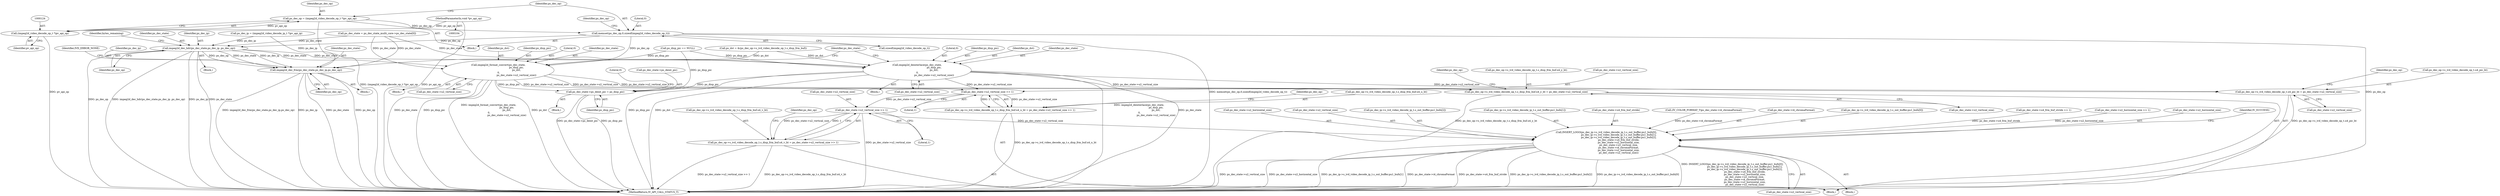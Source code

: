 digraph "0_Android_a86eb798d077b9b25c8f8c77e3c02c2f287c1ce7@API" {
"1000126" [label="(Call,memset(ps_dec_op,0,sizeof(impeg2d_video_decode_op_t)))"];
"1000121" [label="(Call,ps_dec_op = (impeg2d_video_decode_op_t *)pv_api_op)"];
"1000123" [label="(Call,(impeg2d_video_decode_op_t *)pv_api_op)"];
"1000107" [label="(MethodParameterIn,void *pv_api_op)"];
"1000331" [label="(Call,impeg2d_dec_hdr(ps_dec_state,ps_dec_ip ,ps_dec_op))"];
"1000700" [label="(Call,impeg2d_deinterlace(ps_dec_state,\n                                            ps_disp_pic,\n                                            ps_dst,\n 0,\n                                            ps_dec_state->u2_vertical_size))"];
"1000738" [label="(Call,ps_dec_state->ps_deint_pic = ps_disp_pic)"];
"1000757" [label="(Call,ps_dec_op->s_ivd_video_decode_op_t.u4_pic_ht = ps_dec_state->u2_vertical_size)"];
"1000851" [label="(Call,ps_dec_op->s_ivd_video_decode_op_t.s_disp_frm_buf.u4_y_ht = ps_dec_state->u2_vertical_size)"];
"1000896" [label="(Call,ps_dec_state->u2_vertical_size >> 1)"];
"1000888" [label="(Call,ps_dec_op->s_ivd_video_decode_op_t.s_disp_frm_buf.u4_u_ht = ps_dec_state->u2_vertical_size >> 1)"];
"1000935" [label="(Call,ps_dec_state->u2_vertical_size >> 1)"];
"1000927" [label="(Call,ps_dec_op->s_ivd_video_decode_op_t.s_disp_frm_buf.u4_v_ht = ps_dec_state->u2_vertical_size >> 1)"];
"1001040" [label="(Call,INSERT_LOGO(ps_dec_ip->s_ivd_video_decode_ip_t.s_out_buffer.pu1_bufs[0],\n                                ps_dec_ip->s_ivd_video_decode_ip_t.s_out_buffer.pu1_bufs[1],\n                                ps_dec_ip->s_ivd_video_decode_ip_t.s_out_buffer.pu1_bufs[2],\n                                ps_dec_state->u4_frm_buf_stride,\n                                ps_dec_state->u2_horizontal_size,\n                                ps_dec_state->u2_vertical_size,\n                                ps_dec_state->i4_chromaFormat,\n                                ps_dec_state->u2_horizontal_size,\n                                ps_dec_state->u2_vertical_size))"];
"1000710" [label="(Call,impeg2d_format_convert(ps_dec_state,\n                                               ps_disp_pic,\n                                               ps_dst,\n 0,\n                                               ps_dec_state->u2_vertical_size))"];
"1001419" [label="(Call,impeg2d_dec_frm(ps_dec_state,ps_dec_ip,ps_dec_op))"];
"1001041" [label="(Call,ps_dec_ip->s_ivd_video_decode_ip_t.s_out_buffer.pu1_bufs[0])"];
"1000700" [label="(Call,impeg2d_deinterlace(ps_dec_state,\n                                            ps_disp_pic,\n                                            ps_dst,\n 0,\n                                            ps_dec_state->u2_vertical_size))"];
"1000129" [label="(Call,sizeof(impeg2d_video_decode_op_t))"];
"1001422" [label="(Identifier,ps_dec_op)"];
"1000330" [label="(Block,)"];
"1000922" [label="(Call,ps_dec_state->u4_frm_buf_stride >> 1)"];
"1000859" [label="(Call,ps_dec_state->u2_vertical_size)"];
"1000336" [label="(Identifier,bytes_remaining)"];
"1000909" [label="(Call,ps_dec_state->u2_horizontal_size >> 1)"];
"1000742" [label="(Identifier,ps_disp_pic)"];
"1000517" [label="(Block,)"];
"1000896" [label="(Call,ps_dec_state->u2_vertical_size >> 1)"];
"1000944" [label="(Identifier,ps_dec_op)"];
"1001071" [label="(Call,ps_dec_state->u2_horizontal_size)"];
"1000722" [label="(Block,)"];
"1001419" [label="(Call,impeg2d_dec_frm(ps_dec_state,ps_dec_ip,ps_dec_op))"];
"1000866" [label="(Identifier,ps_dec_op)"];
"1000852" [label="(Call,ps_dec_op->s_ivd_video_decode_op_t.s_disp_frm_buf.u4_y_ht)"];
"1000758" [label="(Call,ps_dec_op->s_ivd_video_decode_op_t.u4_pic_ht)"];
"1000763" [label="(Call,ps_dec_state->u2_vertical_size)"];
"1001087" [label="(Identifier,IV_SUCCESS)"];
"1001689" [label="(MethodReturn,IV_API_CALL_STATUS_T)"];
"1000122" [label="(Identifier,ps_dec_op)"];
"1000710" [label="(Call,impeg2d_format_convert(ps_dec_state,\n                                               ps_disp_pic,\n                                               ps_dst,\n 0,\n                                               ps_dec_state->u2_vertical_size))"];
"1000127" [label="(Identifier,ps_dec_op)"];
"1001420" [label="(Identifier,ps_dec_state)"];
"1001080" [label="(Call,ps_dec_state->u2_horizontal_size)"];
"1000712" [label="(Identifier,ps_disp_pic)"];
"1001425" [label="(Identifier,IVD_ERROR_NONE)"];
"1000745" [label="(Literal,0)"];
"1001074" [label="(Call,ps_dec_state->u2_vertical_size)"];
"1000713" [label="(Identifier,ps_dst)"];
"1000704" [label="(Literal,0)"];
"1000170" [label="(Call,ps_dec_state = ps_dec_state_multi_core->ps_dec_state[0])"];
"1001059" [label="(Call,ps_dec_ip->s_ivd_video_decode_ip_t.s_out_buffer.pu1_bufs[2])"];
"1000331" [label="(Call,impeg2d_dec_hdr(ps_dec_state,ps_dec_ip ,ps_dec_op))"];
"1000757" [label="(Call,ps_dec_op->s_ivd_video_decode_op_t.u4_pic_ht = ps_dec_state->u2_vertical_size)"];
"1000128" [label="(Literal,0)"];
"1000720" [label="(Identifier,ps_dec_state)"];
"1000134" [label="(Identifier,ps_dec_op)"];
"1000505" [label="(Call,ps_disp_pic == NULL)"];
"1000334" [label="(Identifier,ps_dec_op)"];
"1001039" [label="(Block,)"];
"1000739" [label="(Call,ps_dec_state->ps_deint_pic)"];
"1000928" [label="(Call,ps_dec_op->s_ivd_video_decode_op_t.s_disp_frm_buf.u4_v_ht)"];
"1000126" [label="(Call,memset(ps_dec_op,0,sizeof(impeg2d_video_decode_op_t)))"];
"1001040" [label="(Call,INSERT_LOGO(ps_dec_ip->s_ivd_video_decode_ip_t.s_out_buffer.pu1_bufs[0],\n                                ps_dec_ip->s_ivd_video_decode_ip_t.s_out_buffer.pu1_bufs[1],\n                                ps_dec_ip->s_ivd_video_decode_ip_t.s_out_buffer.pu1_bufs[2],\n                                ps_dec_state->u4_frm_buf_stride,\n                                ps_dec_state->u2_horizontal_size,\n                                ps_dec_state->u2_vertical_size,\n                                ps_dec_state->i4_chromaFormat,\n                                ps_dec_state->u2_horizontal_size,\n                                ps_dec_state->u2_vertical_size))"];
"1000905" [label="(Identifier,ps_dec_op)"];
"1000699" [label="(Block,)"];
"1000332" [label="(Identifier,ps_dec_state)"];
"1001083" [label="(Call,ps_dec_state->u2_vertical_size)"];
"1000705" [label="(Call,ps_dec_state->u2_vertical_size)"];
"1001050" [label="(Call,ps_dec_ip->s_ivd_video_decode_ip_t.s_out_buffer.pu1_bufs[1])"];
"1000927" [label="(Call,ps_dec_op->s_ivd_video_decode_op_t.s_disp_frm_buf.u4_v_ht = ps_dec_state->u2_vertical_size >> 1)"];
"1001068" [label="(Call,ps_dec_state->u4_frm_buf_stride)"];
"1000889" [label="(Call,ps_dec_op->s_ivd_video_decode_op_t.s_disp_frm_buf.u4_u_ht)"];
"1000939" [label="(Literal,1)"];
"1000123" [label="(Call,(impeg2d_video_decode_op_t *)pv_api_op)"];
"1000702" [label="(Identifier,ps_disp_pic)"];
"1000769" [label="(Identifier,ps_dec_op)"];
"1000900" [label="(Literal,1)"];
"1000703" [label="(Identifier,ps_dst)"];
"1000121" [label="(Call,ps_dec_op = (impeg2d_video_decode_op_t *)pv_api_op)"];
"1000681" [label="(Call,ps_dst = &(ps_dec_op->s_ivd_video_decode_op_t.s_disp_frm_buf))"];
"1001421" [label="(Identifier,ps_dec_ip)"];
"1000806" [label="(Call,(IV_COLOR_FORMAT_T)ps_dec_state->i4_chromaFormat)"];
"1000897" [label="(Call,ps_dec_state->u2_vertical_size)"];
"1000851" [label="(Call,ps_dec_op->s_ivd_video_decode_op_t.s_disp_frm_buf.u4_y_ht = ps_dec_state->u2_vertical_size)"];
"1000714" [label="(Literal,0)"];
"1000936" [label="(Call,ps_dec_state->u2_vertical_size)"];
"1001413" [label="(Block,)"];
"1000125" [label="(Identifier,pv_api_op)"];
"1000107" [label="(MethodParameterIn,void *pv_api_op)"];
"1000711" [label="(Identifier,ps_dec_state)"];
"1000935" [label="(Call,ps_dec_state->u2_vertical_size >> 1)"];
"1000888" [label="(Call,ps_dec_op->s_ivd_video_decode_op_t.s_disp_frm_buf.u4_u_ht = ps_dec_state->u2_vertical_size >> 1)"];
"1000709" [label="(Block,)"];
"1000116" [label="(Call,ps_dec_ip = (impeg2d_video_decode_ip_t *)pv_api_ip)"];
"1000333" [label="(Identifier,ps_dec_ip)"];
"1000701" [label="(Identifier,ps_dec_state)"];
"1000108" [label="(Block,)"];
"1000738" [label="(Call,ps_dec_state->ps_deint_pic = ps_disp_pic)"];
"1001077" [label="(Call,ps_dec_state->i4_chromaFormat)"];
"1000715" [label="(Call,ps_dec_state->u2_vertical_size)"];
"1000126" -> "1000108"  [label="AST: "];
"1000126" -> "1000129"  [label="CFG: "];
"1000127" -> "1000126"  [label="AST: "];
"1000128" -> "1000126"  [label="AST: "];
"1000129" -> "1000126"  [label="AST: "];
"1000134" -> "1000126"  [label="CFG: "];
"1000126" -> "1001689"  [label="DDG: memset(ps_dec_op,0,sizeof(impeg2d_video_decode_op_t))"];
"1000126" -> "1001689"  [label="DDG: ps_dec_op"];
"1000121" -> "1000126"  [label="DDG: ps_dec_op"];
"1000126" -> "1000331"  [label="DDG: ps_dec_op"];
"1000126" -> "1001419"  [label="DDG: ps_dec_op"];
"1000121" -> "1000108"  [label="AST: "];
"1000121" -> "1000123"  [label="CFG: "];
"1000122" -> "1000121"  [label="AST: "];
"1000123" -> "1000121"  [label="AST: "];
"1000127" -> "1000121"  [label="CFG: "];
"1000121" -> "1001689"  [label="DDG: (impeg2d_video_decode_op_t *)pv_api_op"];
"1000123" -> "1000121"  [label="DDG: pv_api_op"];
"1000123" -> "1000125"  [label="CFG: "];
"1000124" -> "1000123"  [label="AST: "];
"1000125" -> "1000123"  [label="AST: "];
"1000123" -> "1001689"  [label="DDG: pv_api_op"];
"1000107" -> "1000123"  [label="DDG: pv_api_op"];
"1000107" -> "1000104"  [label="AST: "];
"1000107" -> "1001689"  [label="DDG: pv_api_op"];
"1000331" -> "1000330"  [label="AST: "];
"1000331" -> "1000334"  [label="CFG: "];
"1000332" -> "1000331"  [label="AST: "];
"1000333" -> "1000331"  [label="AST: "];
"1000334" -> "1000331"  [label="AST: "];
"1000336" -> "1000331"  [label="CFG: "];
"1000331" -> "1001689"  [label="DDG: ps_dec_op"];
"1000331" -> "1001689"  [label="DDG: impeg2d_dec_hdr(ps_dec_state,ps_dec_ip ,ps_dec_op)"];
"1000331" -> "1001689"  [label="DDG: ps_dec_ip"];
"1000331" -> "1001689"  [label="DDG: ps_dec_state"];
"1000170" -> "1000331"  [label="DDG: ps_dec_state"];
"1000116" -> "1000331"  [label="DDG: ps_dec_ip"];
"1000331" -> "1000700"  [label="DDG: ps_dec_state"];
"1000331" -> "1000710"  [label="DDG: ps_dec_state"];
"1000331" -> "1001419"  [label="DDG: ps_dec_state"];
"1000331" -> "1001419"  [label="DDG: ps_dec_ip"];
"1000331" -> "1001419"  [label="DDG: ps_dec_op"];
"1000700" -> "1000699"  [label="AST: "];
"1000700" -> "1000705"  [label="CFG: "];
"1000701" -> "1000700"  [label="AST: "];
"1000702" -> "1000700"  [label="AST: "];
"1000703" -> "1000700"  [label="AST: "];
"1000704" -> "1000700"  [label="AST: "];
"1000705" -> "1000700"  [label="AST: "];
"1000720" -> "1000700"  [label="CFG: "];
"1000700" -> "1001689"  [label="DDG: impeg2d_deinterlace(ps_dec_state,\n                                            ps_disp_pic,\n                                            ps_dst,\n 0,\n                                            ps_dec_state->u2_vertical_size)"];
"1000700" -> "1001689"  [label="DDG: ps_dec_state"];
"1000700" -> "1001689"  [label="DDG: ps_disp_pic"];
"1000700" -> "1001689"  [label="DDG: ps_dst"];
"1000170" -> "1000700"  [label="DDG: ps_dec_state"];
"1000505" -> "1000700"  [label="DDG: ps_disp_pic"];
"1000681" -> "1000700"  [label="DDG: ps_dst"];
"1000700" -> "1000738"  [label="DDG: ps_disp_pic"];
"1000700" -> "1000757"  [label="DDG: ps_dec_state->u2_vertical_size"];
"1000700" -> "1000851"  [label="DDG: ps_dec_state->u2_vertical_size"];
"1000700" -> "1000896"  [label="DDG: ps_dec_state->u2_vertical_size"];
"1000738" -> "1000722"  [label="AST: "];
"1000738" -> "1000742"  [label="CFG: "];
"1000739" -> "1000738"  [label="AST: "];
"1000742" -> "1000738"  [label="AST: "];
"1000745" -> "1000738"  [label="CFG: "];
"1000738" -> "1001689"  [label="DDG: ps_disp_pic"];
"1000738" -> "1001689"  [label="DDG: ps_dec_state->ps_deint_pic"];
"1000710" -> "1000738"  [label="DDG: ps_disp_pic"];
"1000505" -> "1000738"  [label="DDG: ps_disp_pic"];
"1000757" -> "1000517"  [label="AST: "];
"1000757" -> "1000763"  [label="CFG: "];
"1000758" -> "1000757"  [label="AST: "];
"1000763" -> "1000757"  [label="AST: "];
"1000769" -> "1000757"  [label="CFG: "];
"1000757" -> "1001689"  [label="DDG: ps_dec_op->s_ivd_video_decode_op_t.u4_pic_ht"];
"1000710" -> "1000757"  [label="DDG: ps_dec_state->u2_vertical_size"];
"1000851" -> "1000517"  [label="AST: "];
"1000851" -> "1000859"  [label="CFG: "];
"1000852" -> "1000851"  [label="AST: "];
"1000859" -> "1000851"  [label="AST: "];
"1000866" -> "1000851"  [label="CFG: "];
"1000851" -> "1001689"  [label="DDG: ps_dec_op->s_ivd_video_decode_op_t.s_disp_frm_buf.u4_y_ht"];
"1000710" -> "1000851"  [label="DDG: ps_dec_state->u2_vertical_size"];
"1000896" -> "1000888"  [label="AST: "];
"1000896" -> "1000900"  [label="CFG: "];
"1000897" -> "1000896"  [label="AST: "];
"1000900" -> "1000896"  [label="AST: "];
"1000888" -> "1000896"  [label="CFG: "];
"1000896" -> "1000888"  [label="DDG: ps_dec_state->u2_vertical_size"];
"1000896" -> "1000888"  [label="DDG: 1"];
"1000710" -> "1000896"  [label="DDG: ps_dec_state->u2_vertical_size"];
"1000896" -> "1000935"  [label="DDG: ps_dec_state->u2_vertical_size"];
"1000888" -> "1000517"  [label="AST: "];
"1000889" -> "1000888"  [label="AST: "];
"1000905" -> "1000888"  [label="CFG: "];
"1000888" -> "1001689"  [label="DDG: ps_dec_op->s_ivd_video_decode_op_t.s_disp_frm_buf.u4_u_ht"];
"1000935" -> "1000927"  [label="AST: "];
"1000935" -> "1000939"  [label="CFG: "];
"1000936" -> "1000935"  [label="AST: "];
"1000939" -> "1000935"  [label="AST: "];
"1000927" -> "1000935"  [label="CFG: "];
"1000935" -> "1001689"  [label="DDG: ps_dec_state->u2_vertical_size"];
"1000935" -> "1000927"  [label="DDG: ps_dec_state->u2_vertical_size"];
"1000935" -> "1000927"  [label="DDG: 1"];
"1000935" -> "1001040"  [label="DDG: ps_dec_state->u2_vertical_size"];
"1000927" -> "1000517"  [label="AST: "];
"1000928" -> "1000927"  [label="AST: "];
"1000944" -> "1000927"  [label="CFG: "];
"1000927" -> "1001689"  [label="DDG: ps_dec_state->u2_vertical_size >> 1"];
"1000927" -> "1001689"  [label="DDG: ps_dec_op->s_ivd_video_decode_op_t.s_disp_frm_buf.u4_v_ht"];
"1001040" -> "1001039"  [label="AST: "];
"1001040" -> "1001083"  [label="CFG: "];
"1001041" -> "1001040"  [label="AST: "];
"1001050" -> "1001040"  [label="AST: "];
"1001059" -> "1001040"  [label="AST: "];
"1001068" -> "1001040"  [label="AST: "];
"1001071" -> "1001040"  [label="AST: "];
"1001074" -> "1001040"  [label="AST: "];
"1001077" -> "1001040"  [label="AST: "];
"1001080" -> "1001040"  [label="AST: "];
"1001083" -> "1001040"  [label="AST: "];
"1001087" -> "1001040"  [label="CFG: "];
"1001040" -> "1001689"  [label="DDG: ps_dec_ip->s_ivd_video_decode_ip_t.s_out_buffer.pu1_bufs[0]"];
"1001040" -> "1001689"  [label="DDG: INSERT_LOGO(ps_dec_ip->s_ivd_video_decode_ip_t.s_out_buffer.pu1_bufs[0],\n                                ps_dec_ip->s_ivd_video_decode_ip_t.s_out_buffer.pu1_bufs[1],\n                                ps_dec_ip->s_ivd_video_decode_ip_t.s_out_buffer.pu1_bufs[2],\n                                ps_dec_state->u4_frm_buf_stride,\n                                ps_dec_state->u2_horizontal_size,\n                                ps_dec_state->u2_vertical_size,\n                                ps_dec_state->i4_chromaFormat,\n                                ps_dec_state->u2_horizontal_size,\n                                ps_dec_state->u2_vertical_size)"];
"1001040" -> "1001689"  [label="DDG: ps_dec_state->u2_vertical_size"];
"1001040" -> "1001689"  [label="DDG: ps_dec_state->u2_horizontal_size"];
"1001040" -> "1001689"  [label="DDG: ps_dec_ip->s_ivd_video_decode_ip_t.s_out_buffer.pu1_bufs[1]"];
"1001040" -> "1001689"  [label="DDG: ps_dec_state->i4_chromaFormat"];
"1001040" -> "1001689"  [label="DDG: ps_dec_state->u4_frm_buf_stride"];
"1001040" -> "1001689"  [label="DDG: ps_dec_ip->s_ivd_video_decode_ip_t.s_out_buffer.pu1_bufs[2]"];
"1000922" -> "1001040"  [label="DDG: ps_dec_state->u4_frm_buf_stride"];
"1000909" -> "1001040"  [label="DDG: ps_dec_state->u2_horizontal_size"];
"1000806" -> "1001040"  [label="DDG: ps_dec_state->i4_chromaFormat"];
"1000710" -> "1000709"  [label="AST: "];
"1000710" -> "1000715"  [label="CFG: "];
"1000711" -> "1000710"  [label="AST: "];
"1000712" -> "1000710"  [label="AST: "];
"1000713" -> "1000710"  [label="AST: "];
"1000714" -> "1000710"  [label="AST: "];
"1000715" -> "1000710"  [label="AST: "];
"1000720" -> "1000710"  [label="CFG: "];
"1000710" -> "1001689"  [label="DDG: ps_dec_state"];
"1000710" -> "1001689"  [label="DDG: ps_disp_pic"];
"1000710" -> "1001689"  [label="DDG: impeg2d_format_convert(ps_dec_state,\n                                               ps_disp_pic,\n                                               ps_dst,\n 0,\n                                               ps_dec_state->u2_vertical_size)"];
"1000710" -> "1001689"  [label="DDG: ps_dst"];
"1000170" -> "1000710"  [label="DDG: ps_dec_state"];
"1000505" -> "1000710"  [label="DDG: ps_disp_pic"];
"1000681" -> "1000710"  [label="DDG: ps_dst"];
"1001419" -> "1001413"  [label="AST: "];
"1001419" -> "1001422"  [label="CFG: "];
"1001420" -> "1001419"  [label="AST: "];
"1001421" -> "1001419"  [label="AST: "];
"1001422" -> "1001419"  [label="AST: "];
"1001425" -> "1001419"  [label="CFG: "];
"1001419" -> "1001689"  [label="DDG: ps_dec_op"];
"1001419" -> "1001689"  [label="DDG: impeg2d_dec_frm(ps_dec_state,ps_dec_ip,ps_dec_op)"];
"1001419" -> "1001689"  [label="DDG: ps_dec_ip"];
"1001419" -> "1001689"  [label="DDG: ps_dec_state"];
"1000170" -> "1001419"  [label="DDG: ps_dec_state"];
"1000116" -> "1001419"  [label="DDG: ps_dec_ip"];
}
